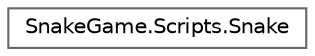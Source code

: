 digraph "Graphical Class Hierarchy"
{
 // LATEX_PDF_SIZE
  bgcolor="transparent";
  edge [fontname=Helvetica,fontsize=10,labelfontname=Helvetica,labelfontsize=10];
  node [fontname=Helvetica,fontsize=10,shape=box,height=0.2,width=0.4];
  rankdir="LR";
  Node0 [id="Node000000",label="SnakeGame.Scripts.Snake",height=0.2,width=0.4,color="grey40", fillcolor="white", style="filled",URL="$class_snake_game_1_1_scripts_1_1_snake.html",tooltip=" "];
}
